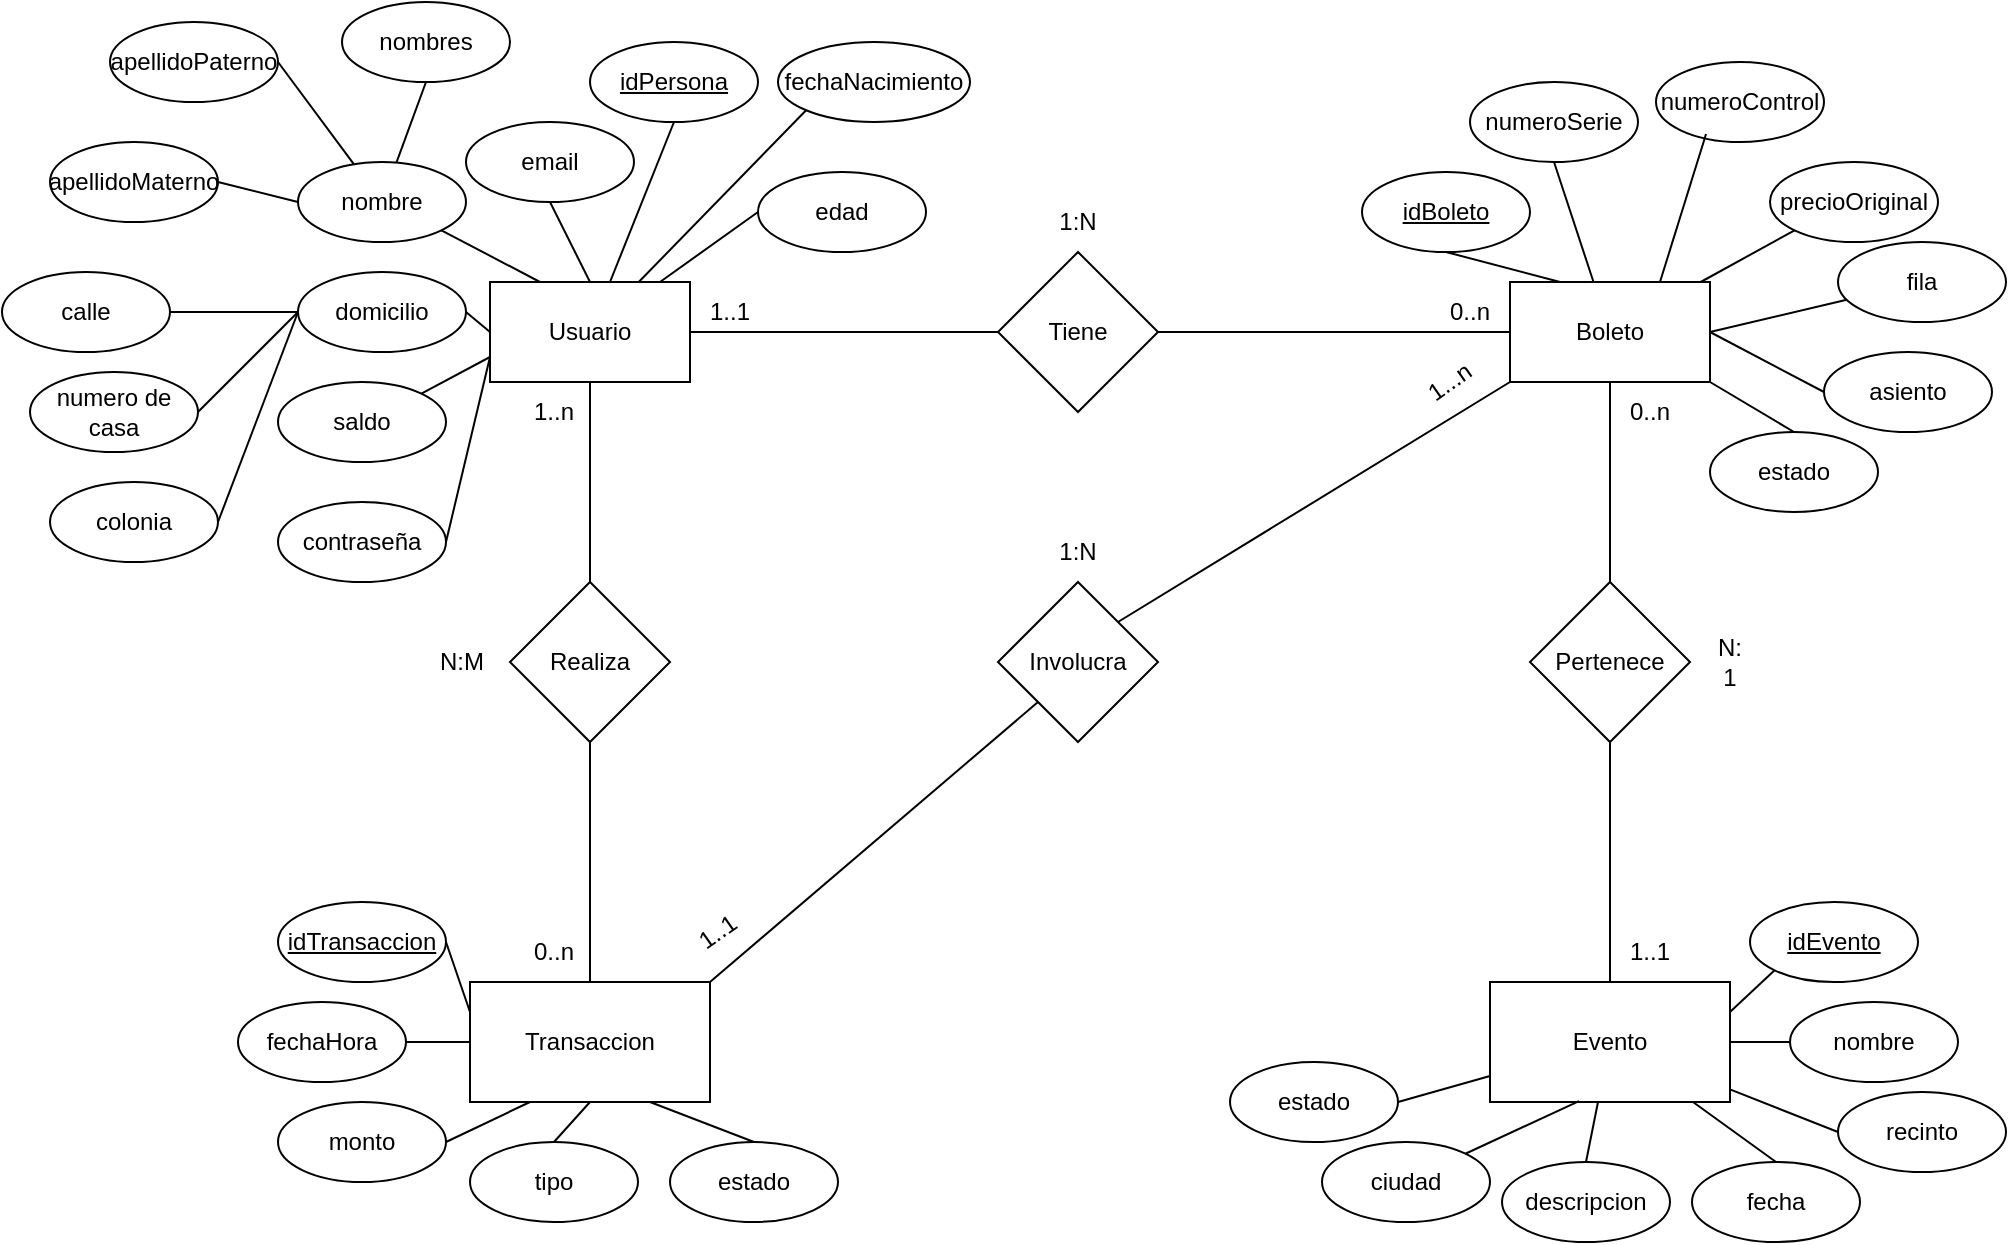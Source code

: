 <mxfile version="26.0.13">
  <diagram name="Página-1" id="roKfRNkJJLgw11MZXrfT">
    <mxGraphModel dx="2014" dy="1110" grid="1" gridSize="10" guides="1" tooltips="1" connect="1" arrows="1" fold="1" page="1" pageScale="1" pageWidth="827" pageHeight="1169" math="0" shadow="0">
      <root>
        <mxCell id="0" />
        <mxCell id="1" parent="0" />
        <mxCell id="hLC94qEQdJfCRnJBI-yj-15" style="rounded=0;orthogonalLoop=1;jettySize=auto;html=1;exitX=0.5;exitY=1;exitDx=0;exitDy=0;endArrow=none;startFill=0;" parent="1" source="-9K4hsrEqOnpqYFPlQaA-23" target="-9K4hsrEqOnpqYFPlQaA-3" edge="1">
          <mxGeometry relative="1" as="geometry" />
        </mxCell>
        <mxCell id="hLC94qEQdJfCRnJBI-yj-6" style="rounded=0;orthogonalLoop=1;jettySize=auto;html=1;exitX=1;exitY=1;exitDx=0;exitDy=0;entryX=0.25;entryY=0;entryDx=0;entryDy=0;endArrow=none;startFill=0;" parent="1" source="-9K4hsrEqOnpqYFPlQaA-1" target="-9K4hsrEqOnpqYFPlQaA-3" edge="1">
          <mxGeometry relative="1" as="geometry" />
        </mxCell>
        <mxCell id="-9K4hsrEqOnpqYFPlQaA-1" value="nombre" style="ellipse;whiteSpace=wrap;html=1;" parent="1" vertex="1">
          <mxGeometry x="64" y="80" width="84" height="40" as="geometry" />
        </mxCell>
        <mxCell id="hLC94qEQdJfCRnJBI-yj-7" style="rounded=0;orthogonalLoop=1;jettySize=auto;html=1;exitX=0.5;exitY=1;exitDx=0;exitDy=0;entryX=0.5;entryY=0;entryDx=0;entryDy=0;endArrow=none;startFill=0;" parent="1" source="-9K4hsrEqOnpqYFPlQaA-2" target="-9K4hsrEqOnpqYFPlQaA-3" edge="1">
          <mxGeometry relative="1" as="geometry" />
        </mxCell>
        <mxCell id="-9K4hsrEqOnpqYFPlQaA-2" value="email" style="ellipse;whiteSpace=wrap;html=1;" parent="1" vertex="1">
          <mxGeometry x="148" y="60" width="84" height="40" as="geometry" />
        </mxCell>
        <mxCell id="hLC94qEQdJfCRnJBI-yj-21" style="edgeStyle=orthogonalEdgeStyle;rounded=0;orthogonalLoop=1;jettySize=auto;html=1;exitX=1;exitY=0.5;exitDx=0;exitDy=0;endArrow=none;startFill=0;" parent="1" source="-9K4hsrEqOnpqYFPlQaA-3" target="hLC94qEQdJfCRnJBI-yj-20" edge="1">
          <mxGeometry relative="1" as="geometry" />
        </mxCell>
        <mxCell id="hLC94qEQdJfCRnJBI-yj-30" style="edgeStyle=orthogonalEdgeStyle;rounded=0;orthogonalLoop=1;jettySize=auto;html=1;exitX=0.5;exitY=1;exitDx=0;exitDy=0;endArrow=none;startFill=0;" parent="1" source="-9K4hsrEqOnpqYFPlQaA-3" target="hLC94qEQdJfCRnJBI-yj-29" edge="1">
          <mxGeometry relative="1" as="geometry" />
        </mxCell>
        <mxCell id="vCir8V2XPmJREeHqNdIG-2" style="rounded=0;orthogonalLoop=1;jettySize=auto;html=1;exitX=0;exitY=0.75;exitDx=0;exitDy=0;entryX=1;entryY=0.5;entryDx=0;entryDy=0;endArrow=none;startFill=0;" edge="1" parent="1" source="-9K4hsrEqOnpqYFPlQaA-3" target="vCir8V2XPmJREeHqNdIG-1">
          <mxGeometry relative="1" as="geometry" />
        </mxCell>
        <mxCell id="-9K4hsrEqOnpqYFPlQaA-3" value="Usuario" style="rounded=0;whiteSpace=wrap;html=1;" parent="1" vertex="1">
          <mxGeometry x="160" y="140" width="100" height="50" as="geometry" />
        </mxCell>
        <mxCell id="hLC94qEQdJfCRnJBI-yj-24" style="edgeStyle=orthogonalEdgeStyle;rounded=0;orthogonalLoop=1;jettySize=auto;html=1;exitX=0.5;exitY=1;exitDx=0;exitDy=0;endArrow=none;startFill=0;" parent="1" source="-9K4hsrEqOnpqYFPlQaA-4" target="hLC94qEQdJfCRnJBI-yj-23" edge="1">
          <mxGeometry relative="1" as="geometry" />
        </mxCell>
        <mxCell id="hLC94qEQdJfCRnJBI-yj-27" style="rounded=0;orthogonalLoop=1;jettySize=auto;html=1;exitX=0;exitY=1;exitDx=0;exitDy=0;entryX=1;entryY=0;entryDx=0;entryDy=0;endArrow=none;startFill=0;" parent="1" source="-9K4hsrEqOnpqYFPlQaA-4" target="hLC94qEQdJfCRnJBI-yj-26" edge="1">
          <mxGeometry relative="1" as="geometry" />
        </mxCell>
        <mxCell id="hLC94qEQdJfCRnJBI-yj-37" style="rounded=0;orthogonalLoop=1;jettySize=auto;html=1;exitX=0.25;exitY=0;exitDx=0;exitDy=0;entryX=0.5;entryY=1;entryDx=0;entryDy=0;endArrow=none;startFill=0;" parent="1" source="-9K4hsrEqOnpqYFPlQaA-4" target="-9K4hsrEqOnpqYFPlQaA-22" edge="1">
          <mxGeometry relative="1" as="geometry" />
        </mxCell>
        <mxCell id="-9K4hsrEqOnpqYFPlQaA-4" value="Boleto" style="rounded=0;whiteSpace=wrap;html=1;" parent="1" vertex="1">
          <mxGeometry x="670" y="140" width="100" height="50" as="geometry" />
        </mxCell>
        <mxCell id="hLC94qEQdJfCRnJBI-yj-2" style="rounded=0;orthogonalLoop=1;jettySize=auto;html=1;exitX=0.5;exitY=1;exitDx=0;exitDy=0;endArrow=none;startFill=0;" parent="1" source="-9K4hsrEqOnpqYFPlQaA-5" target="-9K4hsrEqOnpqYFPlQaA-1" edge="1">
          <mxGeometry relative="1" as="geometry" />
        </mxCell>
        <mxCell id="-9K4hsrEqOnpqYFPlQaA-5" value="nombres" style="ellipse;whiteSpace=wrap;html=1;" parent="1" vertex="1">
          <mxGeometry x="86" width="84" height="40" as="geometry" />
        </mxCell>
        <mxCell id="hLC94qEQdJfCRnJBI-yj-4" style="rounded=0;orthogonalLoop=1;jettySize=auto;html=1;exitX=1;exitY=0.5;exitDx=0;exitDy=0;endArrow=none;startFill=0;" parent="1" source="-9K4hsrEqOnpqYFPlQaA-6" target="-9K4hsrEqOnpqYFPlQaA-1" edge="1">
          <mxGeometry relative="1" as="geometry" />
        </mxCell>
        <mxCell id="-9K4hsrEqOnpqYFPlQaA-6" value="apellidoPaterno" style="ellipse;whiteSpace=wrap;html=1;" parent="1" vertex="1">
          <mxGeometry x="-30" y="10" width="84" height="40" as="geometry" />
        </mxCell>
        <mxCell id="hLC94qEQdJfCRnJBI-yj-5" style="rounded=0;orthogonalLoop=1;jettySize=auto;html=1;exitX=1;exitY=0.5;exitDx=0;exitDy=0;entryX=0;entryY=0.5;entryDx=0;entryDy=0;endArrow=none;startFill=0;" parent="1" source="-9K4hsrEqOnpqYFPlQaA-7" target="-9K4hsrEqOnpqYFPlQaA-1" edge="1">
          <mxGeometry relative="1" as="geometry" />
        </mxCell>
        <mxCell id="-9K4hsrEqOnpqYFPlQaA-7" value="apellidoMaterno" style="ellipse;whiteSpace=wrap;html=1;" parent="1" vertex="1">
          <mxGeometry x="-60" y="70" width="84" height="40" as="geometry" />
        </mxCell>
        <mxCell id="hLC94qEQdJfCRnJBI-yj-10" style="rounded=0;orthogonalLoop=1;jettySize=auto;html=1;exitX=1;exitY=0.5;exitDx=0;exitDy=0;entryX=0;entryY=0.5;entryDx=0;entryDy=0;endArrow=none;startFill=0;" parent="1" source="-9K4hsrEqOnpqYFPlQaA-8" target="-9K4hsrEqOnpqYFPlQaA-3" edge="1">
          <mxGeometry relative="1" as="geometry" />
        </mxCell>
        <mxCell id="-9K4hsrEqOnpqYFPlQaA-8" value="domicilio" style="ellipse;whiteSpace=wrap;html=1;" parent="1" vertex="1">
          <mxGeometry x="64" y="135" width="84" height="40" as="geometry" />
        </mxCell>
        <mxCell id="hLC94qEQdJfCRnJBI-yj-16" style="rounded=0;orthogonalLoop=1;jettySize=auto;html=1;exitX=0;exitY=1;exitDx=0;exitDy=0;endArrow=none;startFill=0;" parent="1" source="-9K4hsrEqOnpqYFPlQaA-9" target="-9K4hsrEqOnpqYFPlQaA-3" edge="1">
          <mxGeometry relative="1" as="geometry" />
        </mxCell>
        <mxCell id="-9K4hsrEqOnpqYFPlQaA-9" value="fechaNacimiento" style="ellipse;whiteSpace=wrap;html=1;" parent="1" vertex="1">
          <mxGeometry x="304" y="20" width="96" height="40" as="geometry" />
        </mxCell>
        <mxCell id="hLC94qEQdJfCRnJBI-yj-17" style="rounded=0;orthogonalLoop=1;jettySize=auto;html=1;exitX=0;exitY=0.5;exitDx=0;exitDy=0;endArrow=none;startFill=0;" parent="1" source="-9K4hsrEqOnpqYFPlQaA-10" target="-9K4hsrEqOnpqYFPlQaA-3" edge="1">
          <mxGeometry relative="1" as="geometry" />
        </mxCell>
        <mxCell id="-9K4hsrEqOnpqYFPlQaA-10" value="edad" style="ellipse;whiteSpace=wrap;html=1;" parent="1" vertex="1">
          <mxGeometry x="294" y="85" width="84" height="40" as="geometry" />
        </mxCell>
        <mxCell id="hLC94qEQdJfCRnJBI-yj-11" style="rounded=0;orthogonalLoop=1;jettySize=auto;html=1;exitX=1;exitY=0.5;exitDx=0;exitDy=0;entryX=0;entryY=0.5;entryDx=0;entryDy=0;endArrow=none;startFill=0;" parent="1" source="-9K4hsrEqOnpqYFPlQaA-13" target="-9K4hsrEqOnpqYFPlQaA-8" edge="1">
          <mxGeometry relative="1" as="geometry" />
        </mxCell>
        <mxCell id="-9K4hsrEqOnpqYFPlQaA-13" value="calle" style="ellipse;whiteSpace=wrap;html=1;" parent="1" vertex="1">
          <mxGeometry x="-84" y="135" width="84" height="40" as="geometry" />
        </mxCell>
        <mxCell id="-9K4hsrEqOnpqYFPlQaA-14" value="numero de casa" style="ellipse;whiteSpace=wrap;html=1;" parent="1" vertex="1">
          <mxGeometry x="-70" y="185" width="84" height="40" as="geometry" />
        </mxCell>
        <mxCell id="hLC94qEQdJfCRnJBI-yj-13" style="rounded=0;orthogonalLoop=1;jettySize=auto;html=1;exitX=1;exitY=0.5;exitDx=0;exitDy=0;entryX=0;entryY=0.5;entryDx=0;entryDy=0;endArrow=none;startFill=0;" parent="1" source="-9K4hsrEqOnpqYFPlQaA-15" target="-9K4hsrEqOnpqYFPlQaA-8" edge="1">
          <mxGeometry relative="1" as="geometry" />
        </mxCell>
        <mxCell id="-9K4hsrEqOnpqYFPlQaA-15" value="colonia" style="ellipse;whiteSpace=wrap;html=1;" parent="1" vertex="1">
          <mxGeometry x="-60" y="240" width="84" height="40" as="geometry" />
        </mxCell>
        <mxCell id="hLC94qEQdJfCRnJBI-yj-14" style="rounded=0;orthogonalLoop=1;jettySize=auto;html=1;exitX=1;exitY=0;exitDx=0;exitDy=0;entryX=0;entryY=0.75;entryDx=0;entryDy=0;endArrow=none;startFill=0;" parent="1" source="-9K4hsrEqOnpqYFPlQaA-16" target="-9K4hsrEqOnpqYFPlQaA-3" edge="1">
          <mxGeometry relative="1" as="geometry" />
        </mxCell>
        <mxCell id="-9K4hsrEqOnpqYFPlQaA-16" value="saldo" style="ellipse;whiteSpace=wrap;html=1;" parent="1" vertex="1">
          <mxGeometry x="54" y="190" width="84" height="40" as="geometry" />
        </mxCell>
        <mxCell id="hLC94qEQdJfCRnJBI-yj-38" style="rounded=0;orthogonalLoop=1;jettySize=auto;html=1;exitX=0.5;exitY=1;exitDx=0;exitDy=0;endArrow=none;startFill=0;" parent="1" source="-9K4hsrEqOnpqYFPlQaA-17" target="-9K4hsrEqOnpqYFPlQaA-4" edge="1">
          <mxGeometry relative="1" as="geometry" />
        </mxCell>
        <mxCell id="-9K4hsrEqOnpqYFPlQaA-17" value="numeroSerie" style="ellipse;whiteSpace=wrap;html=1;" parent="1" vertex="1">
          <mxGeometry x="650" y="40" width="84" height="40" as="geometry" />
        </mxCell>
        <mxCell id="hLC94qEQdJfCRnJBI-yj-41" value="" style="rounded=0;orthogonalLoop=1;jettySize=auto;html=1;endArrow=none;startFill=0;" parent="1" source="-9K4hsrEqOnpqYFPlQaA-18" edge="1">
          <mxGeometry relative="1" as="geometry">
            <mxPoint x="770" y="165" as="targetPoint" />
          </mxGeometry>
        </mxCell>
        <mxCell id="-9K4hsrEqOnpqYFPlQaA-18" value="fila" style="ellipse;whiteSpace=wrap;html=1;" parent="1" vertex="1">
          <mxGeometry x="834" y="120" width="84" height="40" as="geometry" />
        </mxCell>
        <mxCell id="hLC94qEQdJfCRnJBI-yj-42" style="rounded=0;orthogonalLoop=1;jettySize=auto;html=1;exitX=0;exitY=0.5;exitDx=0;exitDy=0;entryX=1;entryY=0.5;entryDx=0;entryDy=0;endArrow=none;startFill=0;" parent="1" source="-9K4hsrEqOnpqYFPlQaA-19" target="-9K4hsrEqOnpqYFPlQaA-4" edge="1">
          <mxGeometry relative="1" as="geometry" />
        </mxCell>
        <mxCell id="-9K4hsrEqOnpqYFPlQaA-19" value="asiento" style="ellipse;whiteSpace=wrap;html=1;" parent="1" vertex="1">
          <mxGeometry x="827" y="175" width="84" height="40" as="geometry" />
        </mxCell>
        <mxCell id="-9K4hsrEqOnpqYFPlQaA-22" value="&lt;u&gt;idBoleto&lt;/u&gt;" style="ellipse;whiteSpace=wrap;html=1;" parent="1" vertex="1">
          <mxGeometry x="596" y="85" width="84" height="40" as="geometry" />
        </mxCell>
        <mxCell id="-9K4hsrEqOnpqYFPlQaA-23" value="&lt;u&gt;idPersona&lt;/u&gt;" style="ellipse;whiteSpace=wrap;html=1;" parent="1" vertex="1">
          <mxGeometry x="210" y="20" width="84" height="40" as="geometry" />
        </mxCell>
        <mxCell id="hLC94qEQdJfCRnJBI-yj-12" style="rounded=0;orthogonalLoop=1;jettySize=auto;html=1;exitX=1;exitY=0.5;exitDx=0;exitDy=0;entryX=0;entryY=0.5;entryDx=0;entryDy=0;endArrow=none;startFill=0;" parent="1" source="-9K4hsrEqOnpqYFPlQaA-14" target="-9K4hsrEqOnpqYFPlQaA-8" edge="1">
          <mxGeometry relative="1" as="geometry" />
        </mxCell>
        <mxCell id="hLC94qEQdJfCRnJBI-yj-18" value="Evento" style="rounded=0;whiteSpace=wrap;html=1;" parent="1" vertex="1">
          <mxGeometry x="660" y="490" width="120" height="60" as="geometry" />
        </mxCell>
        <mxCell id="vCir8V2XPmJREeHqNdIG-8" style="rounded=0;orthogonalLoop=1;jettySize=auto;html=1;exitX=0.75;exitY=1;exitDx=0;exitDy=0;entryX=0.5;entryY=0;entryDx=0;entryDy=0;endArrow=none;startFill=0;" edge="1" parent="1" source="hLC94qEQdJfCRnJBI-yj-19" target="vCir8V2XPmJREeHqNdIG-7">
          <mxGeometry relative="1" as="geometry" />
        </mxCell>
        <mxCell id="hLC94qEQdJfCRnJBI-yj-19" value="Transaccion" style="rounded=0;whiteSpace=wrap;html=1;" parent="1" vertex="1">
          <mxGeometry x="150" y="490" width="120" height="60" as="geometry" />
        </mxCell>
        <mxCell id="hLC94qEQdJfCRnJBI-yj-22" style="edgeStyle=orthogonalEdgeStyle;rounded=0;orthogonalLoop=1;jettySize=auto;html=1;exitX=1;exitY=0.5;exitDx=0;exitDy=0;endArrow=none;startFill=0;" parent="1" source="hLC94qEQdJfCRnJBI-yj-20" target="-9K4hsrEqOnpqYFPlQaA-4" edge="1">
          <mxGeometry relative="1" as="geometry" />
        </mxCell>
        <mxCell id="hLC94qEQdJfCRnJBI-yj-20" value="Tiene" style="rhombus;whiteSpace=wrap;html=1;" parent="1" vertex="1">
          <mxGeometry x="414" y="125" width="80" height="80" as="geometry" />
        </mxCell>
        <mxCell id="hLC94qEQdJfCRnJBI-yj-25" style="edgeStyle=orthogonalEdgeStyle;rounded=0;orthogonalLoop=1;jettySize=auto;html=1;exitX=0.5;exitY=1;exitDx=0;exitDy=0;endArrow=none;startFill=0;" parent="1" source="hLC94qEQdJfCRnJBI-yj-23" target="hLC94qEQdJfCRnJBI-yj-18" edge="1">
          <mxGeometry relative="1" as="geometry" />
        </mxCell>
        <mxCell id="hLC94qEQdJfCRnJBI-yj-23" value="Pertenece" style="rhombus;whiteSpace=wrap;html=1;" parent="1" vertex="1">
          <mxGeometry x="680" y="290" width="80" height="80" as="geometry" />
        </mxCell>
        <mxCell id="hLC94qEQdJfCRnJBI-yj-28" style="rounded=0;orthogonalLoop=1;jettySize=auto;html=1;exitX=0;exitY=1;exitDx=0;exitDy=0;entryX=1;entryY=0;entryDx=0;entryDy=0;endArrow=none;startFill=0;" parent="1" source="hLC94qEQdJfCRnJBI-yj-26" target="hLC94qEQdJfCRnJBI-yj-19" edge="1">
          <mxGeometry relative="1" as="geometry" />
        </mxCell>
        <mxCell id="hLC94qEQdJfCRnJBI-yj-26" value="Involucra" style="rhombus;whiteSpace=wrap;html=1;" parent="1" vertex="1">
          <mxGeometry x="414" y="290" width="80" height="80" as="geometry" />
        </mxCell>
        <mxCell id="hLC94qEQdJfCRnJBI-yj-31" style="edgeStyle=orthogonalEdgeStyle;rounded=0;orthogonalLoop=1;jettySize=auto;html=1;exitX=0.5;exitY=1;exitDx=0;exitDy=0;endArrow=none;startFill=0;" parent="1" source="hLC94qEQdJfCRnJBI-yj-29" target="hLC94qEQdJfCRnJBI-yj-19" edge="1">
          <mxGeometry relative="1" as="geometry" />
        </mxCell>
        <mxCell id="hLC94qEQdJfCRnJBI-yj-29" value="Realiza" style="rhombus;whiteSpace=wrap;html=1;" parent="1" vertex="1">
          <mxGeometry x="170" y="290" width="80" height="80" as="geometry" />
        </mxCell>
        <mxCell id="hLC94qEQdJfCRnJBI-yj-32" value="N:M" style="text;html=1;align=center;verticalAlign=middle;whiteSpace=wrap;rounded=0;" parent="1" vertex="1">
          <mxGeometry x="116" y="315" width="60" height="30" as="geometry" />
        </mxCell>
        <mxCell id="hLC94qEQdJfCRnJBI-yj-33" value="1:N" style="text;html=1;align=center;verticalAlign=middle;whiteSpace=wrap;rounded=0;" parent="1" vertex="1">
          <mxGeometry x="424" y="95" width="60" height="30" as="geometry" />
        </mxCell>
        <mxCell id="hLC94qEQdJfCRnJBI-yj-34" value="N:&lt;div&gt;1&lt;/div&gt;" style="text;html=1;align=center;verticalAlign=middle;whiteSpace=wrap;rounded=0;" parent="1" vertex="1">
          <mxGeometry x="750" y="315" width="60" height="30" as="geometry" />
        </mxCell>
        <mxCell id="hLC94qEQdJfCRnJBI-yj-35" value="1:N" style="text;html=1;align=center;verticalAlign=middle;whiteSpace=wrap;rounded=0;" parent="1" vertex="1">
          <mxGeometry x="424" y="260" width="60" height="30" as="geometry" />
        </mxCell>
        <mxCell id="hLC94qEQdJfCRnJBI-yj-39" style="rounded=0;orthogonalLoop=1;jettySize=auto;html=1;exitX=0;exitY=1;exitDx=0;exitDy=0;endArrow=none;startFill=0;" parent="1" source="hLC94qEQdJfCRnJBI-yj-36" target="-9K4hsrEqOnpqYFPlQaA-4" edge="1">
          <mxGeometry relative="1" as="geometry" />
        </mxCell>
        <mxCell id="hLC94qEQdJfCRnJBI-yj-36" value="precioOriginal" style="ellipse;whiteSpace=wrap;html=1;" parent="1" vertex="1">
          <mxGeometry x="800" y="80" width="84" height="40" as="geometry" />
        </mxCell>
        <mxCell id="hLC94qEQdJfCRnJBI-yj-50" style="rounded=0;orthogonalLoop=1;jettySize=auto;html=1;exitX=0;exitY=1;exitDx=0;exitDy=0;entryX=1;entryY=0.25;entryDx=0;entryDy=0;endArrow=none;startFill=0;" parent="1" source="hLC94qEQdJfCRnJBI-yj-43" target="hLC94qEQdJfCRnJBI-yj-18" edge="1">
          <mxGeometry relative="1" as="geometry" />
        </mxCell>
        <mxCell id="hLC94qEQdJfCRnJBI-yj-43" value="&lt;u&gt;idEvento&lt;/u&gt;" style="ellipse;whiteSpace=wrap;html=1;" parent="1" vertex="1">
          <mxGeometry x="790" y="450" width="84" height="40" as="geometry" />
        </mxCell>
        <mxCell id="hLC94qEQdJfCRnJBI-yj-51" style="rounded=0;orthogonalLoop=1;jettySize=auto;html=1;exitX=0;exitY=0.5;exitDx=0;exitDy=0;endArrow=none;startFill=0;" parent="1" source="hLC94qEQdJfCRnJBI-yj-44" target="hLC94qEQdJfCRnJBI-yj-18" edge="1">
          <mxGeometry relative="1" as="geometry" />
        </mxCell>
        <mxCell id="hLC94qEQdJfCRnJBI-yj-44" value="nombre" style="ellipse;whiteSpace=wrap;html=1;" parent="1" vertex="1">
          <mxGeometry x="810" y="500" width="84" height="40" as="geometry" />
        </mxCell>
        <mxCell id="hLC94qEQdJfCRnJBI-yj-54" style="rounded=0;orthogonalLoop=1;jettySize=auto;html=1;exitX=0.5;exitY=0;exitDx=0;exitDy=0;endArrow=none;startFill=0;" parent="1" source="hLC94qEQdJfCRnJBI-yj-45" target="hLC94qEQdJfCRnJBI-yj-18" edge="1">
          <mxGeometry relative="1" as="geometry" />
        </mxCell>
        <mxCell id="hLC94qEQdJfCRnJBI-yj-45" value="fecha" style="ellipse;whiteSpace=wrap;html=1;" parent="1" vertex="1">
          <mxGeometry x="761" y="580" width="84" height="40" as="geometry" />
        </mxCell>
        <mxCell id="hLC94qEQdJfCRnJBI-yj-53" style="rounded=0;orthogonalLoop=1;jettySize=auto;html=1;exitX=0;exitY=0.5;exitDx=0;exitDy=0;endArrow=none;startFill=0;" parent="1" source="hLC94qEQdJfCRnJBI-yj-46" target="hLC94qEQdJfCRnJBI-yj-18" edge="1">
          <mxGeometry relative="1" as="geometry" />
        </mxCell>
        <mxCell id="hLC94qEQdJfCRnJBI-yj-46" value="recinto" style="ellipse;whiteSpace=wrap;html=1;" parent="1" vertex="1">
          <mxGeometry x="834" y="545" width="84" height="40" as="geometry" />
        </mxCell>
        <mxCell id="hLC94qEQdJfCRnJBI-yj-47" value="ciudad" style="ellipse;whiteSpace=wrap;html=1;" parent="1" vertex="1">
          <mxGeometry x="576" y="570" width="84" height="40" as="geometry" />
        </mxCell>
        <mxCell id="hLC94qEQdJfCRnJBI-yj-57" style="rounded=0;orthogonalLoop=1;jettySize=auto;html=1;exitX=1;exitY=0.5;exitDx=0;exitDy=0;endArrow=none;startFill=0;" parent="1" source="hLC94qEQdJfCRnJBI-yj-48" target="hLC94qEQdJfCRnJBI-yj-18" edge="1">
          <mxGeometry relative="1" as="geometry" />
        </mxCell>
        <mxCell id="hLC94qEQdJfCRnJBI-yj-48" value="estado" style="ellipse;whiteSpace=wrap;html=1;" parent="1" vertex="1">
          <mxGeometry x="530" y="530" width="84" height="40" as="geometry" />
        </mxCell>
        <mxCell id="hLC94qEQdJfCRnJBI-yj-55" style="rounded=0;orthogonalLoop=1;jettySize=auto;html=1;exitX=0.5;exitY=0;exitDx=0;exitDy=0;endArrow=none;startFill=0;" parent="1" source="hLC94qEQdJfCRnJBI-yj-49" target="hLC94qEQdJfCRnJBI-yj-18" edge="1">
          <mxGeometry relative="1" as="geometry" />
        </mxCell>
        <mxCell id="hLC94qEQdJfCRnJBI-yj-49" value="descripcion" style="ellipse;whiteSpace=wrap;html=1;" parent="1" vertex="1">
          <mxGeometry x="666" y="580" width="84" height="40" as="geometry" />
        </mxCell>
        <mxCell id="hLC94qEQdJfCRnJBI-yj-56" style="rounded=0;orthogonalLoop=1;jettySize=auto;html=1;exitX=1;exitY=0;exitDx=0;exitDy=0;entryX=0.371;entryY=0.993;entryDx=0;entryDy=0;entryPerimeter=0;endArrow=none;startFill=0;" parent="1" source="hLC94qEQdJfCRnJBI-yj-47" target="hLC94qEQdJfCRnJBI-yj-18" edge="1">
          <mxGeometry relative="1" as="geometry" />
        </mxCell>
        <mxCell id="hLC94qEQdJfCRnJBI-yj-63" style="rounded=0;orthogonalLoop=1;jettySize=auto;html=1;exitX=1;exitY=0.5;exitDx=0;exitDy=0;entryX=0;entryY=0.25;entryDx=0;entryDy=0;endArrow=none;startFill=0;" parent="1" source="hLC94qEQdJfCRnJBI-yj-59" target="hLC94qEQdJfCRnJBI-yj-19" edge="1">
          <mxGeometry relative="1" as="geometry" />
        </mxCell>
        <mxCell id="hLC94qEQdJfCRnJBI-yj-59" value="&lt;u&gt;idTransaccion&lt;/u&gt;" style="ellipse;whiteSpace=wrap;html=1;" parent="1" vertex="1">
          <mxGeometry x="54" y="450" width="84" height="40" as="geometry" />
        </mxCell>
        <mxCell id="hLC94qEQdJfCRnJBI-yj-64" style="edgeStyle=orthogonalEdgeStyle;rounded=0;orthogonalLoop=1;jettySize=auto;html=1;exitX=1;exitY=0.5;exitDx=0;exitDy=0;endArrow=none;startFill=0;" parent="1" source="hLC94qEQdJfCRnJBI-yj-60" target="hLC94qEQdJfCRnJBI-yj-19" edge="1">
          <mxGeometry relative="1" as="geometry" />
        </mxCell>
        <mxCell id="hLC94qEQdJfCRnJBI-yj-60" value="fechaHora" style="ellipse;whiteSpace=wrap;html=1;" parent="1" vertex="1">
          <mxGeometry x="34" y="500" width="84" height="40" as="geometry" />
        </mxCell>
        <mxCell id="hLC94qEQdJfCRnJBI-yj-65" style="rounded=0;orthogonalLoop=1;jettySize=auto;html=1;exitX=1;exitY=0.5;exitDx=0;exitDy=0;entryX=0.25;entryY=1;entryDx=0;entryDy=0;endArrow=none;startFill=0;" parent="1" source="hLC94qEQdJfCRnJBI-yj-61" target="hLC94qEQdJfCRnJBI-yj-19" edge="1">
          <mxGeometry relative="1" as="geometry" />
        </mxCell>
        <mxCell id="hLC94qEQdJfCRnJBI-yj-61" value="monto" style="ellipse;whiteSpace=wrap;html=1;" parent="1" vertex="1">
          <mxGeometry x="54" y="550" width="84" height="40" as="geometry" />
        </mxCell>
        <mxCell id="hLC94qEQdJfCRnJBI-yj-66" style="rounded=0;orthogonalLoop=1;jettySize=auto;html=1;exitX=0.5;exitY=0;exitDx=0;exitDy=0;entryX=0.5;entryY=1;entryDx=0;entryDy=0;endArrow=none;startFill=0;" parent="1" source="hLC94qEQdJfCRnJBI-yj-62" target="hLC94qEQdJfCRnJBI-yj-19" edge="1">
          <mxGeometry relative="1" as="geometry" />
        </mxCell>
        <mxCell id="hLC94qEQdJfCRnJBI-yj-62" value="tipo" style="ellipse;whiteSpace=wrap;html=1;" parent="1" vertex="1">
          <mxGeometry x="150" y="570" width="84" height="40" as="geometry" />
        </mxCell>
        <mxCell id="hLC94qEQdJfCRnJBI-yj-67" value="1..1" style="text;html=1;align=center;verticalAlign=middle;whiteSpace=wrap;rounded=0;" parent="1" vertex="1">
          <mxGeometry x="250" y="140" width="60" height="30" as="geometry" />
        </mxCell>
        <mxCell id="hLC94qEQdJfCRnJBI-yj-68" value="0..n" style="text;html=1;align=center;verticalAlign=middle;whiteSpace=wrap;rounded=0;" parent="1" vertex="1">
          <mxGeometry x="620" y="140" width="60" height="30" as="geometry" />
        </mxCell>
        <mxCell id="hLC94qEQdJfCRnJBI-yj-69" value="1..1" style="text;html=1;align=center;verticalAlign=middle;whiteSpace=wrap;rounded=0;rotation=-35;" parent="1" vertex="1">
          <mxGeometry x="244" y="450" width="60" height="30" as="geometry" />
        </mxCell>
        <mxCell id="hLC94qEQdJfCRnJBI-yj-70" value="1...n" style="text;html=1;align=center;verticalAlign=middle;whiteSpace=wrap;rounded=0;rotation=-35;" parent="1" vertex="1">
          <mxGeometry x="610" y="175" width="60" height="30" as="geometry" />
        </mxCell>
        <mxCell id="hLC94qEQdJfCRnJBI-yj-71" value="1..n" style="text;html=1;align=center;verticalAlign=middle;whiteSpace=wrap;rounded=0;" parent="1" vertex="1">
          <mxGeometry x="162" y="190" width="60" height="30" as="geometry" />
        </mxCell>
        <mxCell id="hLC94qEQdJfCRnJBI-yj-72" value="0..n" style="text;html=1;align=center;verticalAlign=middle;whiteSpace=wrap;rounded=0;" parent="1" vertex="1">
          <mxGeometry x="162" y="460" width="60" height="30" as="geometry" />
        </mxCell>
        <mxCell id="vCir8V2XPmJREeHqNdIG-4" style="rounded=0;orthogonalLoop=1;jettySize=auto;html=1;exitX=1;exitY=0;exitDx=0;exitDy=0;entryX=0.5;entryY=0;entryDx=0;entryDy=0;endArrow=none;startFill=0;" edge="1" parent="1" source="hLC94qEQdJfCRnJBI-yj-73" target="vCir8V2XPmJREeHqNdIG-3">
          <mxGeometry relative="1" as="geometry" />
        </mxCell>
        <mxCell id="hLC94qEQdJfCRnJBI-yj-73" value="0..n" style="text;html=1;align=center;verticalAlign=middle;whiteSpace=wrap;rounded=0;" parent="1" vertex="1">
          <mxGeometry x="710" y="190" width="60" height="30" as="geometry" />
        </mxCell>
        <mxCell id="hLC94qEQdJfCRnJBI-yj-74" value="1..1" style="text;html=1;align=center;verticalAlign=middle;whiteSpace=wrap;rounded=0;" parent="1" vertex="1">
          <mxGeometry x="710" y="460" width="60" height="30" as="geometry" />
        </mxCell>
        <mxCell id="vCir8V2XPmJREeHqNdIG-1" value="contraseña" style="ellipse;whiteSpace=wrap;html=1;" vertex="1" parent="1">
          <mxGeometry x="54" y="250" width="84" height="40" as="geometry" />
        </mxCell>
        <mxCell id="vCir8V2XPmJREeHqNdIG-3" value="estado" style="ellipse;whiteSpace=wrap;html=1;" vertex="1" parent="1">
          <mxGeometry x="770" y="215" width="84" height="40" as="geometry" />
        </mxCell>
        <mxCell id="vCir8V2XPmJREeHqNdIG-5" value="numeroControl" style="ellipse;whiteSpace=wrap;html=1;" vertex="1" parent="1">
          <mxGeometry x="743" y="30" width="84" height="40" as="geometry" />
        </mxCell>
        <mxCell id="vCir8V2XPmJREeHqNdIG-6" style="rounded=0;orthogonalLoop=1;jettySize=auto;html=1;exitX=0.75;exitY=0;exitDx=0;exitDy=0;entryX=0.298;entryY=0.9;entryDx=0;entryDy=0;entryPerimeter=0;endArrow=none;startFill=0;" edge="1" parent="1" source="-9K4hsrEqOnpqYFPlQaA-4" target="vCir8V2XPmJREeHqNdIG-5">
          <mxGeometry relative="1" as="geometry" />
        </mxCell>
        <mxCell id="vCir8V2XPmJREeHqNdIG-7" value="estado" style="ellipse;whiteSpace=wrap;html=1;" vertex="1" parent="1">
          <mxGeometry x="250" y="570" width="84" height="40" as="geometry" />
        </mxCell>
      </root>
    </mxGraphModel>
  </diagram>
</mxfile>
